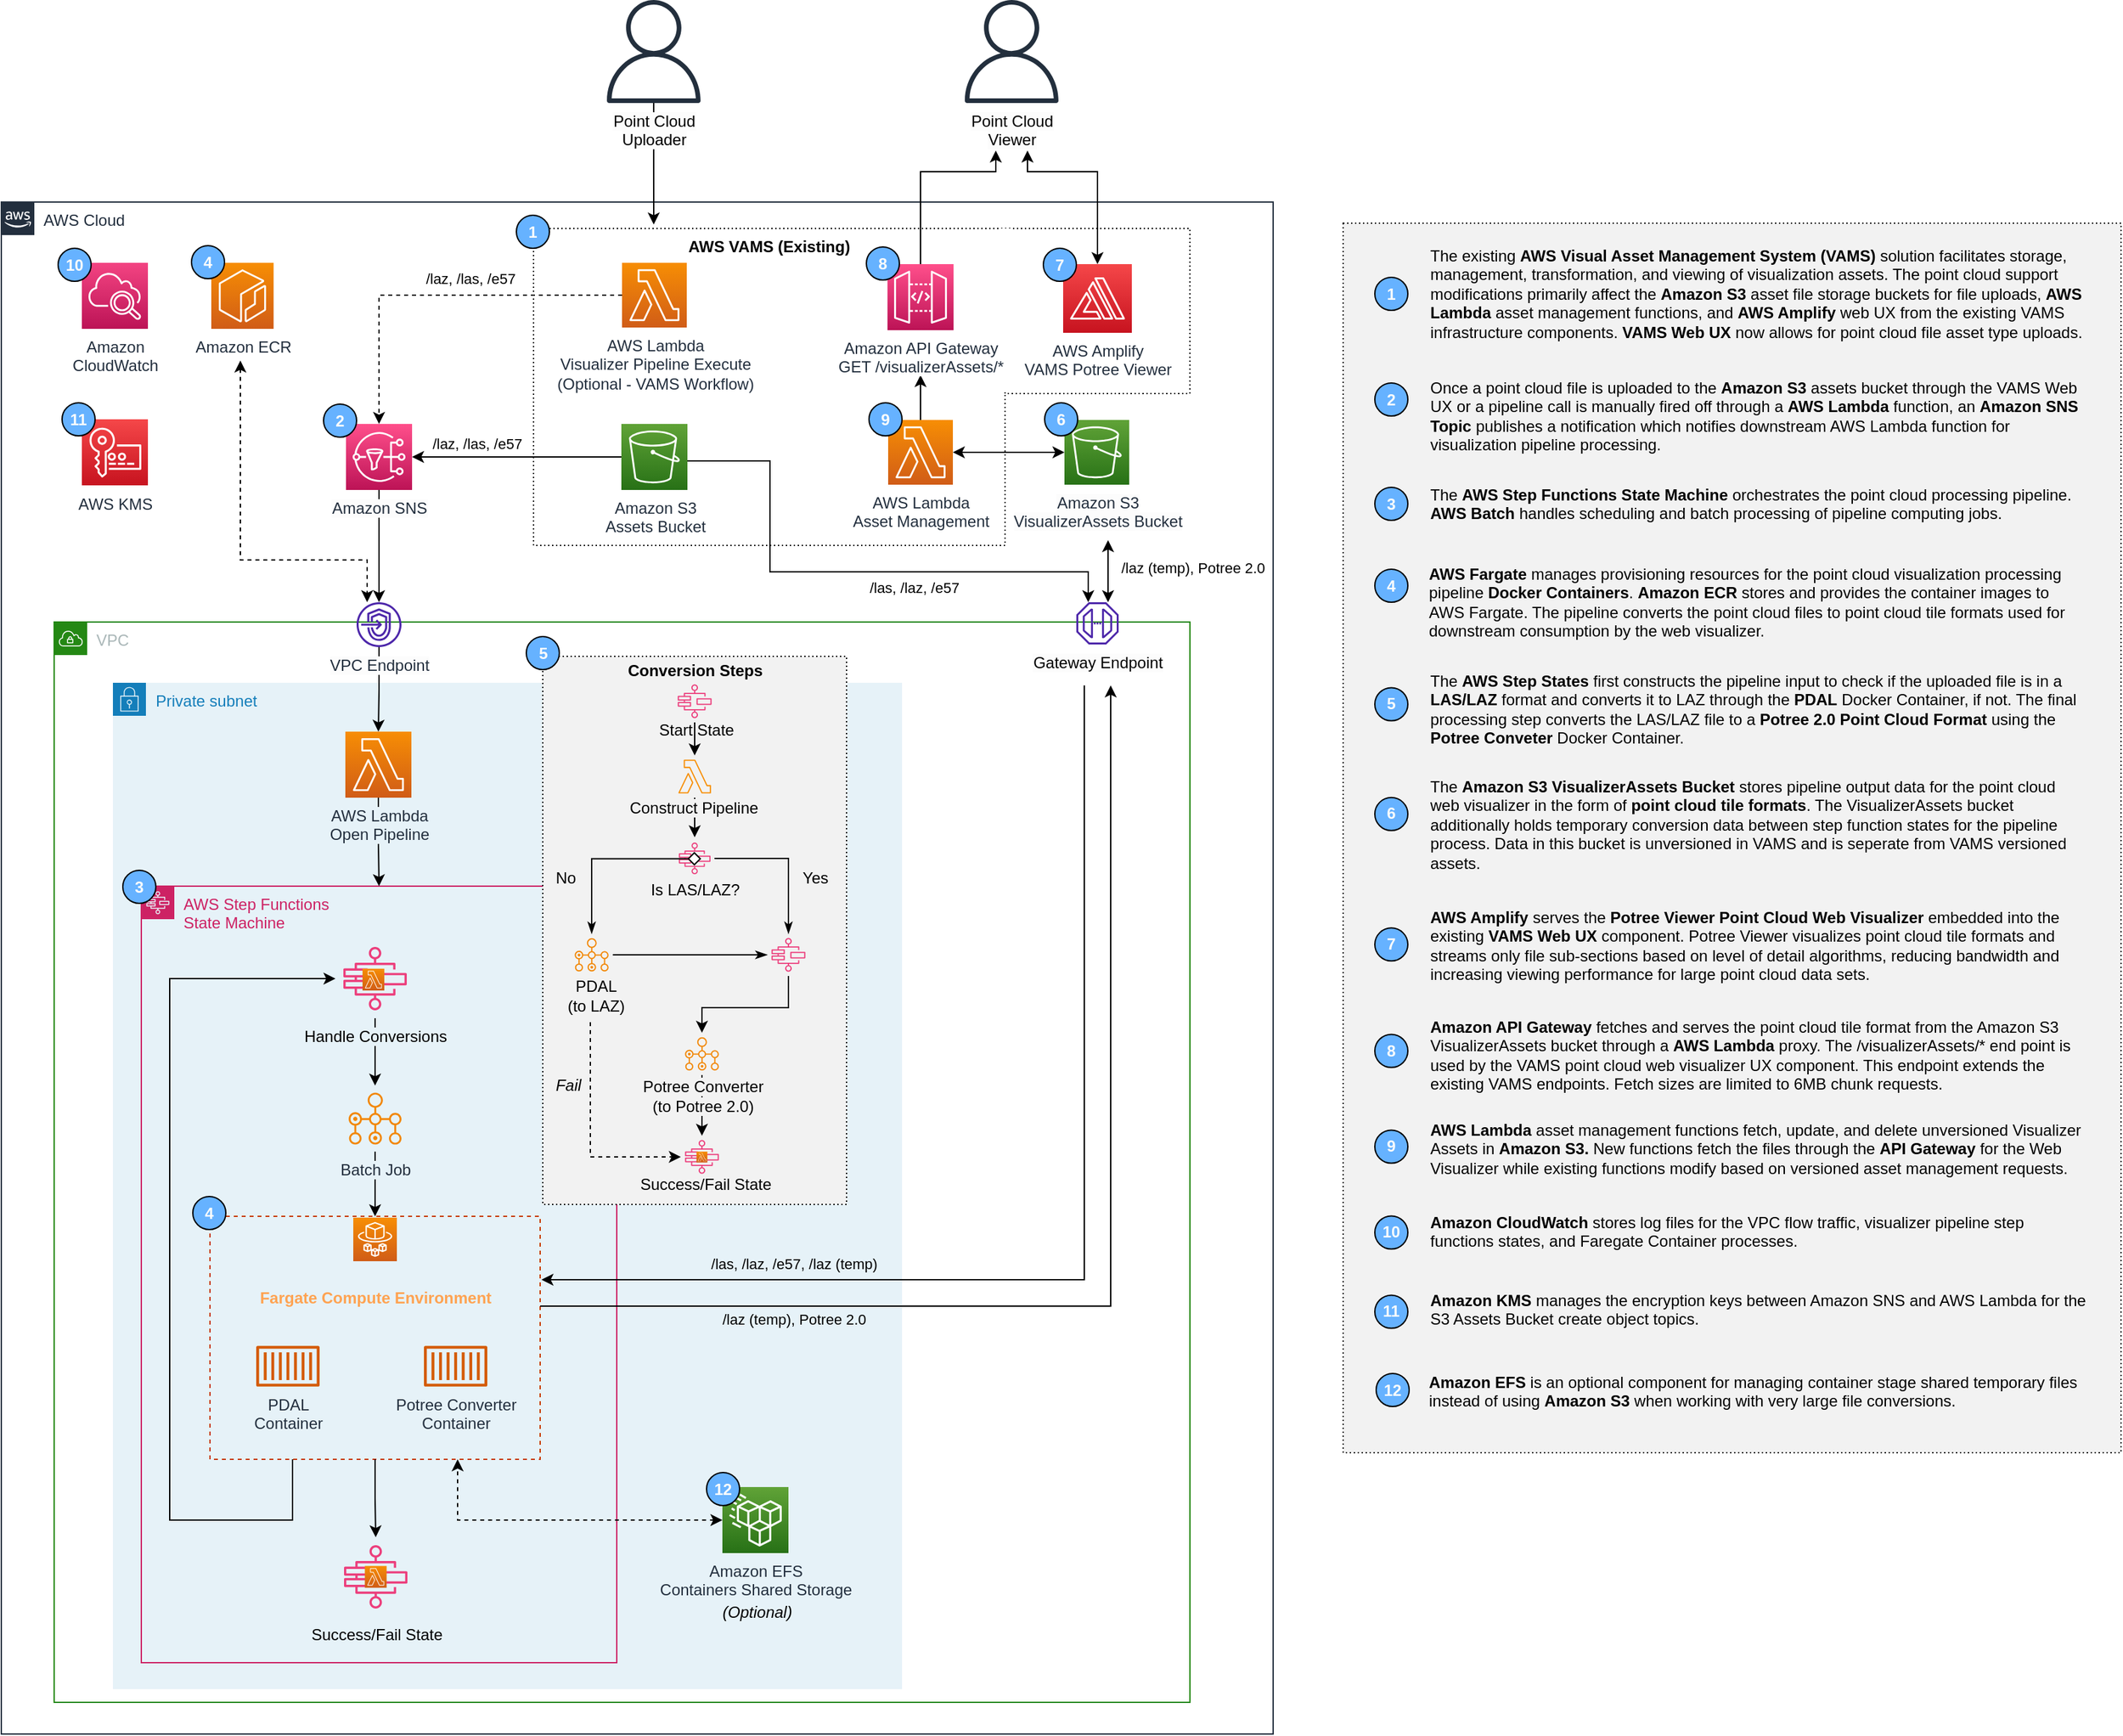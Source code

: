 <mxfile version="21.1.2" type="device">
  <diagram name="Page-1" id="asZA_H9dcr1Hdg0wqSvO">
    <mxGraphModel dx="517" dy="985" grid="0" gridSize="10" guides="1" tooltips="1" connect="1" arrows="1" fold="1" page="0" pageScale="1" pageWidth="850" pageHeight="1100" math="0" shadow="0">
      <root>
        <mxCell id="0" />
        <mxCell id="P3zlHuA92NW-nEsySU8p-326" value="Groups" style="locked=1;" parent="0" />
        <mxCell id="P3zlHuA92NW-nEsySU8p-206" value="Private subnet" style="points=[[0,0],[0.25,0],[0.5,0],[0.75,0],[1,0],[1,0.25],[1,0.5],[1,0.75],[1,1],[0.75,1],[0.5,1],[0.25,1],[0,1],[0,0.75],[0,0.5],[0,0.25]];outlineConnect=0;gradientColor=none;html=1;whiteSpace=wrap;fontSize=12;fontStyle=0;container=1;pointerEvents=0;collapsible=0;recursiveResize=0;shape=mxgraph.aws4.group;grIcon=mxgraph.aws4.group_security_group;grStroke=0;strokeColor=#147EBA;fillColor=#E6F2F8;verticalAlign=top;align=left;spacingLeft=30;fontColor=#147EBA;dashed=0;" parent="P3zlHuA92NW-nEsySU8p-326" vertex="1">
          <mxGeometry x="1344.5" y="647" width="597.5" height="762" as="geometry" />
        </mxCell>
        <mxCell id="P3zlHuA92NW-nEsySU8p-205" value="AWS Step Functions &lt;br&gt;State Machine" style="points=[[0,0],[0.25,0],[0.5,0],[0.75,0],[1,0],[1,0.25],[1,0.5],[1,0.75],[1,1],[0.75,1],[0.5,1],[0.25,1],[0,1],[0,0.75],[0,0.5],[0,0.25]];outlineConnect=0;gradientColor=none;html=1;whiteSpace=wrap;fontSize=12;fontStyle=0;container=0;pointerEvents=0;collapsible=0;recursiveResize=0;shape=mxgraph.aws4.group;grIcon=mxgraph.aws4.group_aws_step_functions_workflow;strokeColor=#CD2264;fillColor=none;verticalAlign=top;align=left;spacingLeft=30;fontColor=#CD2264;dashed=0;" parent="P3zlHuA92NW-nEsySU8p-326" vertex="1">
          <mxGeometry x="1366" y="801" width="360" height="588" as="geometry" />
        </mxCell>
        <mxCell id="P3zlHuA92NW-nEsySU8p-51" value="AWS Cloud" style="points=[[0,0],[0.25,0],[0.5,0],[0.75,0],[1,0],[1,0.25],[1,0.5],[1,0.75],[1,1],[0.75,1],[0.5,1],[0.25,1],[0,1],[0,0.75],[0,0.5],[0,0.25]];outlineConnect=0;gradientColor=none;html=1;whiteSpace=wrap;fontSize=12;fontStyle=0;container=0;pointerEvents=0;collapsible=0;recursiveResize=0;shape=mxgraph.aws4.group;grIcon=mxgraph.aws4.group_aws_cloud_alt;strokeColor=#232F3E;fillColor=none;verticalAlign=top;align=left;spacingLeft=30;fontColor=#232F3E;dashed=0;" parent="P3zlHuA92NW-nEsySU8p-326" vertex="1">
          <mxGeometry x="1260" y="283" width="963" height="1160" as="geometry" />
        </mxCell>
        <mxCell id="P3zlHuA92NW-nEsySU8p-172" value="VPC" style="points=[[0,0],[0.25,0],[0.5,0],[0.75,0],[1,0],[1,0.25],[1,0.5],[1,0.75],[1,1],[0.75,1],[0.5,1],[0.25,1],[0,1],[0,0.75],[0,0.5],[0,0.25]];outlineConnect=0;gradientColor=none;html=1;whiteSpace=wrap;fontSize=12;fontStyle=0;container=0;pointerEvents=0;collapsible=0;recursiveResize=0;shape=mxgraph.aws4.group;grIcon=mxgraph.aws4.group_vpc;strokeColor=#248814;fillColor=none;verticalAlign=top;align=left;spacingLeft=30;fontColor=#AAB7B8;dashed=0;" parent="P3zlHuA92NW-nEsySU8p-326" vertex="1">
          <mxGeometry x="1300" y="601" width="860" height="818" as="geometry" />
        </mxCell>
        <mxCell id="P3zlHuA92NW-nEsySU8p-188" value="&lt;font color=&quot;#000000&quot;&gt;&lt;b&gt;AWS VAMS (Existing)&lt;/b&gt;&lt;/font&gt;" style="fillColor=none;strokeColor=#000000;dashed=1;verticalAlign=top;fontStyle=0;fontColor=#147EBA;whiteSpace=wrap;html=1;dashPattern=1 2;" parent="P3zlHuA92NW-nEsySU8p-326" vertex="1">
          <mxGeometry x="1663" y="303" width="357" height="240" as="geometry" />
        </mxCell>
        <mxCell id="P3zlHuA92NW-nEsySU8p-235" value="" style="rounded=0;whiteSpace=wrap;html=1;fillColor=#f2f2f2;dashed=1;dashPattern=1 2;" parent="P3zlHuA92NW-nEsySU8p-326" vertex="1">
          <mxGeometry x="1670" y="627" width="230" height="415" as="geometry" />
        </mxCell>
        <mxCell id="P3zlHuA92NW-nEsySU8p-204" value="" style="group;dashed=1;dashPattern=1 2;" parent="P3zlHuA92NW-nEsySU8p-326" vertex="1" connectable="0">
          <mxGeometry x="1418" y="1051" width="250" height="184" as="geometry" />
        </mxCell>
        <mxCell id="P3zlHuA92NW-nEsySU8p-191" value="" style="rounded=0;whiteSpace=wrap;html=1;fillColor=none;fontColor=#000000;strokeColor=#C73500;dashed=1;" parent="P3zlHuA92NW-nEsySU8p-204" vertex="1">
          <mxGeometry width="250" height="184" as="geometry" />
        </mxCell>
        <mxCell id="P3zlHuA92NW-nEsySU8p-192" value="&lt;font color=&quot;#ffa352&quot;&gt;&lt;br&gt;&lt;b&gt;Fargate Compute Environment&lt;/b&gt;&lt;/font&gt;" style="sketch=0;points=[[0,0,0],[0.25,0,0],[0.5,0,0],[0.75,0,0],[1,0,0],[0,1,0],[0.25,1,0],[0.5,1,0],[0.75,1,0],[1,1,0],[0,0.25,0],[0,0.5,0],[0,0.75,0],[1,0.25,0],[1,0.5,0],[1,0.75,0]];outlineConnect=0;fontColor=#232F3E;gradientColor=#F78E04;gradientDirection=north;fillColor=#D05C17;strokeColor=#ffffff;dashed=0;verticalLabelPosition=bottom;verticalAlign=top;align=center;html=1;fontSize=12;fontStyle=0;aspect=fixed;shape=mxgraph.aws4.resourceIcon;resIcon=mxgraph.aws4.fargate;" parent="P3zlHuA92NW-nEsySU8p-204" vertex="1">
          <mxGeometry x="108.5" y="1" width="33" height="33" as="geometry" />
        </mxCell>
        <mxCell id="P3zlHuA92NW-nEsySU8p-260" value="PDAL&lt;br&gt;Container" style="sketch=0;outlineConnect=0;fontColor=#232F3E;gradientColor=none;fillColor=#D45B07;strokeColor=none;dashed=0;verticalLabelPosition=bottom;verticalAlign=top;align=center;html=1;fontSize=12;fontStyle=0;aspect=fixed;pointerEvents=1;shape=mxgraph.aws4.container_1;" parent="P3zlHuA92NW-nEsySU8p-204" vertex="1">
          <mxGeometry x="35" y="98" width="48" height="31" as="geometry" />
        </mxCell>
        <mxCell id="P3zlHuA92NW-nEsySU8p-261" value="Potree Converter&lt;br&gt;Container" style="sketch=0;outlineConnect=0;fontColor=#232F3E;gradientColor=none;fillColor=#D45B07;strokeColor=none;dashed=0;verticalLabelPosition=bottom;verticalAlign=top;align=center;html=1;fontSize=12;fontStyle=0;aspect=fixed;pointerEvents=1;shape=mxgraph.aws4.container_1;" parent="P3zlHuA92NW-nEsySU8p-204" vertex="1">
          <mxGeometry x="162" y="98" width="48" height="31" as="geometry" />
        </mxCell>
        <mxCell id="OqmzVIcWukRT3DHiStDt-23" value="&lt;i&gt;Fail&lt;/i&gt;" style="text;html=1;align=center;verticalAlign=middle;resizable=0;points=[];autosize=1;strokeColor=none;fillColor=none;" parent="P3zlHuA92NW-nEsySU8p-326" vertex="1">
          <mxGeometry x="1670" y="939" width="37" height="26" as="geometry" />
        </mxCell>
        <mxCell id="ZkvdCX0CWbvOf_RxFRPi-1" value="" style="fillColor=none;strokeColor=#000000;dashed=1;verticalAlign=top;fontStyle=0;fontColor=#147EBA;whiteSpace=wrap;html=1;dashPattern=1 2;" parent="P3zlHuA92NW-nEsySU8p-326" vertex="1">
          <mxGeometry x="2020" y="303" width="140" height="125" as="geometry" />
        </mxCell>
        <mxCell id="ZkvdCX0CWbvOf_RxFRPi-3" value="" style="rounded=0;whiteSpace=wrap;html=1;strokeColor=none;" parent="P3zlHuA92NW-nEsySU8p-326" vertex="1">
          <mxGeometry x="2016" y="303" width="9" height="124" as="geometry" />
        </mxCell>
        <mxCell id="ZkvdCX0CWbvOf_RxFRPi-14" value="" style="rounded=0;whiteSpace=wrap;html=1;fillColor=#f2f2f2;dashed=1;dashPattern=1 2;" parent="P3zlHuA92NW-nEsySU8p-326" vertex="1">
          <mxGeometry x="2276" y="299" width="589" height="931" as="geometry" />
        </mxCell>
        <mxCell id="1" value="Main" style="" parent="0" />
        <mxCell id="P3zlHuA92NW-nEsySU8p-74" value="/laz, /las, /e57" style="edgeStyle=orthogonalEdgeStyle;rounded=0;orthogonalLoop=1;jettySize=auto;html=1;exitX=0;exitY=0.5;exitDx=0;exitDy=0;exitPerimeter=0;entryX=1;entryY=0.5;entryDx=0;entryDy=0;entryPerimeter=0;" parent="1" source="P3zlHuA92NW-nEsySU8p-77" target="P3zlHuA92NW-nEsySU8p-142" edge="1">
          <mxGeometry x="0.382" y="-10" relative="1" as="geometry">
            <mxPoint as="offset" />
            <mxPoint x="1640" y="356" as="sourcePoint" />
            <mxPoint x="1590" y="371" as="targetPoint" />
            <Array as="points" />
          </mxGeometry>
        </mxCell>
        <mxCell id="P3zlHuA92NW-nEsySU8p-144" style="edgeStyle=orthogonalEdgeStyle;rounded=0;orthogonalLoop=1;jettySize=auto;html=1;" parent="1" source="P3zlHuA92NW-nEsySU8p-142" target="P3zlHuA92NW-nEsySU8p-174" edge="1">
          <mxGeometry relative="1" as="geometry">
            <mxPoint x="1547" y="574" as="targetPoint" />
            <Array as="points">
              <mxPoint x="1558" y="485" />
              <mxPoint x="1558" y="485" />
            </Array>
          </mxGeometry>
        </mxCell>
        <mxCell id="P3zlHuA92NW-nEsySU8p-157" value="" style="edgeStyle=orthogonalEdgeStyle;rounded=0;orthogonalLoop=1;jettySize=auto;html=1;entryX=0.5;entryY=0;entryDx=0;entryDy=0;entryPerimeter=0;startArrow=classic;startFill=1;endArrow=classic;endFill=1;" parent="1" target="P3zlHuA92NW-nEsySU8p-155" edge="1">
          <mxGeometry relative="1" as="geometry">
            <mxPoint x="2037" y="244" as="sourcePoint" />
            <Array as="points">
              <mxPoint x="2037" y="260" />
              <mxPoint x="2090" y="260" />
            </Array>
            <mxPoint x="2090" y="324" as="targetPoint" />
          </mxGeometry>
        </mxCell>
        <mxCell id="P3zlHuA92NW-nEsySU8p-214" style="edgeStyle=orthogonalEdgeStyle;rounded=0;orthogonalLoop=1;jettySize=auto;html=1;entryX=0.5;entryY=0;entryDx=0;entryDy=0;" parent="1" source="P3zlHuA92NW-nEsySU8p-212" target="P3zlHuA92NW-nEsySU8p-191" edge="1">
          <mxGeometry relative="1" as="geometry" />
        </mxCell>
        <mxCell id="P3zlHuA92NW-nEsySU8p-215" value="&lt;font color=&quot;#000000&quot;&gt;Success/Fail State&lt;/font&gt;" style="sketch=0;points=[[0,0,0],[0.25,0,0],[0.5,0,0],[0.75,0,0],[1,0,0],[0,1,0],[0.25,1,0],[0.5,1,0],[0.75,1,0],[1,1,0],[0,0.25,0],[0,0.5,0],[0,0.75,0],[1,0.25,0],[1,0.5,0],[1,0.75,0]];outlineConnect=0;fontColor=#232F3E;gradientColor=#FF4F8B;gradientDirection=north;fillColor=none;strokeColor=#ec3e7c;dashed=0;verticalLabelPosition=bottom;verticalAlign=top;align=center;html=1;fontSize=12;fontStyle=0;aspect=fixed;shape=mxgraph.aws4.resourceIcon;resIcon=mxgraph.aws4.step_functions;labelBackgroundColor=#e6f2f8;" parent="1" vertex="1">
          <mxGeometry x="1513.5" y="1294" width="60" height="60" as="geometry" />
        </mxCell>
        <mxCell id="P3zlHuA92NW-nEsySU8p-216" style="edgeStyle=orthogonalEdgeStyle;rounded=0;orthogonalLoop=1;jettySize=auto;html=1;entryX=0.5;entryY=0;entryDx=0;entryDy=0;entryPerimeter=0;" parent="1" source="P3zlHuA92NW-nEsySU8p-191" target="P3zlHuA92NW-nEsySU8p-215" edge="1">
          <mxGeometry relative="1" as="geometry" />
        </mxCell>
        <mxCell id="P3zlHuA92NW-nEsySU8p-221" style="edgeStyle=orthogonalEdgeStyle;rounded=0;orthogonalLoop=1;jettySize=auto;html=1;entryX=0.5;entryY=0;entryDx=0;entryDy=0;" parent="1" source="P3zlHuA92NW-nEsySU8p-220" target="P3zlHuA92NW-nEsySU8p-205" edge="1">
          <mxGeometry relative="1" as="geometry" />
        </mxCell>
        <mxCell id="P3zlHuA92NW-nEsySU8p-213" style="edgeStyle=orthogonalEdgeStyle;rounded=0;orthogonalLoop=1;jettySize=auto;html=1;entryX=0.5;entryY=0;entryDx=0;entryDy=0;entryPerimeter=0;" parent="1" source="P3zlHuA92NW-nEsySU8p-208" target="P3zlHuA92NW-nEsySU8p-212" edge="1">
          <mxGeometry relative="1" as="geometry" />
        </mxCell>
        <mxCell id="P3zlHuA92NW-nEsySU8p-222" style="edgeStyle=orthogonalEdgeStyle;rounded=0;orthogonalLoop=1;jettySize=auto;html=1;entryX=0;entryY=0.5;entryDx=0;entryDy=0;entryPerimeter=0;exitX=0.25;exitY=1;exitDx=0;exitDy=0;" parent="1" source="P3zlHuA92NW-nEsySU8p-191" target="P3zlHuA92NW-nEsySU8p-208" edge="1">
          <mxGeometry relative="1" as="geometry">
            <Array as="points">
              <mxPoint x="1480.5" y="1281" />
              <mxPoint x="1387.5" y="1281" />
              <mxPoint x="1387.5" y="871" />
            </Array>
          </mxGeometry>
        </mxCell>
        <mxCell id="P3zlHuA92NW-nEsySU8p-175" value="" style="edgeStyle=orthogonalEdgeStyle;rounded=0;orthogonalLoop=1;jettySize=auto;html=1;entryX=0.5;entryY=0;entryDx=0;entryDy=0;entryPerimeter=0;" parent="1" source="P3zlHuA92NW-nEsySU8p-174" target="P3zlHuA92NW-nEsySU8p-220" edge="1">
          <mxGeometry relative="1" as="geometry">
            <mxPoint x="1546" y="658" as="targetPoint" />
          </mxGeometry>
        </mxCell>
        <mxCell id="P3zlHuA92NW-nEsySU8p-224" style="edgeStyle=orthogonalEdgeStyle;rounded=0;orthogonalLoop=1;jettySize=auto;html=1;" parent="1" source="P3zlHuA92NW-nEsySU8p-191" edge="1">
          <mxGeometry relative="1" as="geometry">
            <mxPoint x="2100" y="649" as="targetPoint" />
            <Array as="points">
              <mxPoint x="2100" y="1119" />
            </Array>
          </mxGeometry>
        </mxCell>
        <mxCell id="P3zlHuA92NW-nEsySU8p-270" value="&lt;span style=&quot;&quot;&gt;/laz (temp), Potree 2.0&lt;/span&gt;" style="edgeLabel;html=1;align=center;verticalAlign=middle;resizable=0;points=[];labelBackgroundColor=none;" parent="P3zlHuA92NW-nEsySU8p-224" vertex="1" connectable="0">
          <mxGeometry x="-0.574" y="2" relative="1" as="geometry">
            <mxPoint y="12" as="offset" />
          </mxGeometry>
        </mxCell>
        <mxCell id="P3zlHuA92NW-nEsySU8p-225" style="edgeStyle=orthogonalEdgeStyle;rounded=0;orthogonalLoop=1;jettySize=auto;html=1;startArrow=classic;startFill=1;endArrow=none;endFill=0;" parent="1" edge="1">
          <mxGeometry relative="1" as="geometry">
            <mxPoint x="1669" y="1099" as="sourcePoint" />
            <mxPoint x="2080" y="649" as="targetPoint" />
            <Array as="points">
              <mxPoint x="1669" y="1099" />
              <mxPoint x="2080" y="1099" />
            </Array>
          </mxGeometry>
        </mxCell>
        <mxCell id="P3zlHuA92NW-nEsySU8p-271" value="&lt;span style=&quot;&quot;&gt;/las, /laz, /e57, /laz (temp)&lt;/span&gt;" style="edgeLabel;html=1;align=center;verticalAlign=middle;resizable=0;points=[];labelBackgroundColor=none;" parent="P3zlHuA92NW-nEsySU8p-225" vertex="1" connectable="0">
          <mxGeometry x="-0.5" y="1" relative="1" as="geometry">
            <mxPoint x="-25" y="-11" as="offset" />
          </mxGeometry>
        </mxCell>
        <mxCell id="P3zlHuA92NW-nEsySU8p-231" style="edgeStyle=orthogonalEdgeStyle;rounded=0;orthogonalLoop=1;jettySize=auto;html=1;entryX=0;entryY=0.5;entryDx=0;entryDy=0;entryPerimeter=0;startArrow=classic;startFill=1;endArrow=classic;endFill=1;" parent="1" source="P3zlHuA92NW-nEsySU8p-177" target="P3zlHuA92NW-nEsySU8p-55" edge="1">
          <mxGeometry relative="1" as="geometry" />
        </mxCell>
        <mxCell id="P3zlHuA92NW-nEsySU8p-232" style="edgeStyle=orthogonalEdgeStyle;rounded=0;orthogonalLoop=1;jettySize=auto;html=1;startArrow=none;startFill=0;exitX=0.5;exitY=0;exitDx=0;exitDy=0;exitPerimeter=0;endArrow=classic;endFill=1;" parent="1" source="ZkvdCX0CWbvOf_RxFRPi-2" edge="1">
          <mxGeometry relative="1" as="geometry">
            <mxPoint x="2013" y="244" as="targetPoint" />
            <Array as="points">
              <mxPoint x="1956" y="260" />
              <mxPoint x="2013" y="260" />
              <mxPoint x="2013" y="244" />
            </Array>
            <mxPoint x="1956" y="318" as="sourcePoint" />
          </mxGeometry>
        </mxCell>
        <mxCell id="P3zlHuA92NW-nEsySU8p-155" value="AWS Amplify&lt;br&gt;VAMS Potree Viewer" style="sketch=0;points=[[0,0,0],[0.25,0,0],[0.5,0,0],[0.75,0,0],[1,0,0],[0,1,0],[0.25,1,0],[0.5,1,0],[0.75,1,0],[1,1,0],[0,0.25,0],[0,0.5,0],[0,0.75,0],[1,0.25,0],[1,0.5,0],[1,0.75,0]];outlineConnect=0;fontColor=#232F3E;gradientColor=#F54749;gradientDirection=north;fillColor=#C7131F;strokeColor=#ffffff;dashed=0;verticalLabelPosition=bottom;verticalAlign=top;align=center;html=1;fontSize=12;fontStyle=0;aspect=fixed;shape=mxgraph.aws4.resourceIcon;resIcon=mxgraph.aws4.amplify;" parent="1" vertex="1">
          <mxGeometry x="2064" y="330" width="52" height="52" as="geometry" />
        </mxCell>
        <mxCell id="P3zlHuA92NW-nEsySU8p-334" style="edgeStyle=orthogonalEdgeStyle;rounded=0;orthogonalLoop=1;jettySize=auto;html=1;" parent="1" source="P3zlHuA92NW-nEsySU8p-316" edge="1">
          <mxGeometry relative="1" as="geometry">
            <mxPoint x="1754" y="300" as="targetPoint" />
          </mxGeometry>
        </mxCell>
        <mxCell id="P3zlHuA92NW-nEsySU8p-316" value="&lt;span style=&quot;background-color: rgb(252, 252, 252);&quot;&gt;&lt;span style=&quot;color: rgb(0, 0, 0);&quot;&gt;Point&amp;nbsp;&lt;/span&gt;&lt;span style=&quot;color: rgb(0, 0, 0);&quot;&gt;Cloud&lt;/span&gt;&lt;span style=&quot;color: rgb(0, 0, 0);&quot;&gt;&lt;br&gt;&lt;/span&gt;&lt;/span&gt;&lt;div style=&quot;border-color: var(--border-color); color: rgb(0, 0, 0);&quot;&gt;&lt;span style=&quot;border-color: var(--border-color); background-color: rgb(252, 252, 252);&quot;&gt;Uploader&lt;/span&gt;&lt;/div&gt;" style="sketch=0;outlineConnect=0;fontColor=#232F3E;gradientColor=none;fillColor=#232F3D;strokeColor=none;dashed=0;verticalLabelPosition=bottom;verticalAlign=top;align=center;html=1;fontSize=12;fontStyle=0;aspect=fixed;pointerEvents=1;shape=mxgraph.aws4.user;" parent="1" vertex="1">
          <mxGeometry x="1715" y="130" width="78" height="78" as="geometry" />
        </mxCell>
        <mxCell id="P3zlHuA92NW-nEsySU8p-317" value="&lt;span style=&quot;background-color: rgb(252, 252, 252);&quot;&gt;&lt;span style=&quot;color: rgb(0, 0, 0);&quot;&gt;Point&amp;nbsp;&lt;/span&gt;&lt;span style=&quot;color: rgb(0, 0, 0);&quot;&gt;Cloud&lt;/span&gt;&lt;span style=&quot;color: rgb(0, 0, 0);&quot;&gt;&lt;br&gt;&lt;/span&gt;&lt;/span&gt;&lt;div style=&quot;border-color: var(--border-color); color: rgb(0, 0, 0);&quot;&gt;&lt;span style=&quot;border-color: var(--border-color); background-color: rgb(252, 252, 252);&quot;&gt;Viewer&lt;/span&gt;&lt;/div&gt;" style="sketch=0;outlineConnect=0;fontColor=#232F3E;gradientColor=none;fillColor=#232F3D;strokeColor=none;dashed=0;verticalLabelPosition=bottom;verticalAlign=top;align=center;html=1;fontSize=12;fontStyle=0;aspect=fixed;pointerEvents=1;shape=mxgraph.aws4.user;" parent="1" vertex="1">
          <mxGeometry x="1986" y="130" width="78" height="78" as="geometry" />
        </mxCell>
        <mxCell id="P3zlHuA92NW-nEsySU8p-55" value="&lt;span style=&quot;background-color: rgb(252, 252, 252);&quot;&gt;Amazon S3&lt;br&gt;VisualizerAssets Bucket&lt;/span&gt;" style="sketch=0;points=[[0,0,0],[0.25,0,0],[0.5,0,0],[0.75,0,0],[1,0,0],[0,1,0],[0.25,1,0],[0.5,1,0],[0.75,1,0],[1,1,0],[0,0.25,0],[0,0.5,0],[0,0.75,0],[1,0.25,0],[1,0.5,0],[1,0.75,0]];outlineConnect=0;fontColor=#232F3E;gradientColor=#60A337;gradientDirection=north;fillColor=#277116;strokeColor=#ffffff;dashed=0;verticalLabelPosition=bottom;verticalAlign=top;align=center;html=1;fontSize=12;fontStyle=0;aspect=fixed;shape=mxgraph.aws4.resourceIcon;resIcon=mxgraph.aws4.s3;movable=1;resizable=1;rotatable=1;deletable=1;editable=1;locked=0;connectable=1;" parent="1" vertex="1">
          <mxGeometry x="2065" y="448" width="49" height="49" as="geometry" />
        </mxCell>
        <mxCell id="P3zlHuA92NW-nEsySU8p-220" value="&lt;span style=&quot;background-color: rgb(230, 242, 248);&quot;&gt;AWS Lambda&lt;br&gt;Open Pipeline&lt;/span&gt;" style="sketch=0;points=[[0,0,0],[0.25,0,0],[0.5,0,0],[0.75,0,0],[1,0,0],[0,1,0],[0.25,1,0],[0.5,1,0],[0.75,1,0],[1,1,0],[0,0.25,0],[0,0.5,0],[0,0.75,0],[1,0.25,0],[1,0.5,0],[1,0.75,0]];outlineConnect=0;fontColor=#232F3E;gradientColor=#F78E04;gradientDirection=north;fillColor=#D05C17;strokeColor=#ffffff;dashed=0;verticalLabelPosition=bottom;verticalAlign=top;align=center;html=1;fontSize=12;fontStyle=0;aspect=fixed;shape=mxgraph.aws4.resourceIcon;resIcon=mxgraph.aws4.lambda;" parent="1" vertex="1">
          <mxGeometry x="1520.5" y="684" width="50" height="50" as="geometry" />
        </mxCell>
        <mxCell id="P3zlHuA92NW-nEsySU8p-208" value="&lt;font style=&quot;background-color: rgb(230, 242, 248);&quot; color=&quot;#000000&quot;&gt;Handle Conversions&lt;/font&gt;" style="sketch=0;points=[[0,0,0],[0.25,0,0],[0.5,0,0],[0.75,0,0],[1,0,0],[0,1,0],[0.25,1,0],[0.5,1,0],[0.75,1,0],[1,1,0],[0,0.25,0],[0,0.5,0],[0,0.75,0],[1,0.25,0],[1,0.5,0],[1,0.75,0]];outlineConnect=0;fontColor=#232F3E;gradientColor=#FF4F8B;gradientDirection=north;fillColor=none;strokeColor=#ec3e7c;dashed=0;verticalLabelPosition=bottom;verticalAlign=top;align=center;html=1;fontSize=12;fontStyle=0;aspect=fixed;shape=mxgraph.aws4.resourceIcon;resIcon=mxgraph.aws4.step_functions;labelBackgroundColor=#e6f2f8;" parent="1" vertex="1">
          <mxGeometry x="1513" y="841" width="60" height="60" as="geometry" />
        </mxCell>
        <mxCell id="P3zlHuA92NW-nEsySU8p-212" value="&lt;span style=&quot;background-color: rgb(230, 242, 248);&quot;&gt;Batch Job&lt;/span&gt;" style="sketch=0;points=[[0,0,0],[0.25,0,0],[0.5,0,0],[0.75,0,0],[1,0,0],[0,1,0],[0.25,1,0],[0.5,1,0],[0.75,1,0],[1,1,0],[0,0.25,0],[0,0.5,0],[0,0.75,0],[1,0.25,0],[1,0.5,0],[1,0.75,0]];outlineConnect=0;fontColor=#232F3E;gradientColor=#F78E04;gradientDirection=north;fillColor=none;strokeColor=#f28706;dashed=0;verticalLabelPosition=bottom;verticalAlign=top;align=center;html=1;fontSize=12;fontStyle=0;aspect=fixed;shape=mxgraph.aws4.resourceIcon;resIcon=mxgraph.aws4.batch;container=0;" parent="1" vertex="1">
          <mxGeometry x="1518" y="952" width="50" height="50" as="geometry" />
        </mxCell>
        <mxCell id="P3zlHuA92NW-nEsySU8p-174" value="&lt;span style=&quot;background-color: rgb(252, 252, 252);&quot;&gt;VPC Endpoint&lt;/span&gt;" style="sketch=0;outlineConnect=0;fontColor=#232F3E;gradientColor=none;fillColor=#4D27AA;strokeColor=none;dashed=0;verticalLabelPosition=bottom;verticalAlign=top;align=center;html=1;fontSize=12;fontStyle=0;aspect=fixed;pointerEvents=1;shape=mxgraph.aws4.endpoints;" parent="1" vertex="1">
          <mxGeometry x="1529" y="586" width="34" height="34" as="geometry" />
        </mxCell>
        <mxCell id="P3zlHuA92NW-nEsySU8p-184" value="&lt;span style=&quot;background-color: rgb(252, 252, 252);&quot;&gt;Gateway Endpoint&lt;/span&gt;" style="sketch=0;outlineConnect=0;fillColor=#4d27aa;strokeColor=#9673a6;dashed=0;verticalLabelPosition=bottom;verticalAlign=top;align=center;html=1;fontSize=12;fontStyle=0;aspect=fixed;pointerEvents=1;shape=mxgraph.aws4.endpoint;gradientColor=none;fillStyle=solid;strokeWidth=1;" parent="1" vertex="1">
          <mxGeometry x="2074" y="586" width="32" height="32" as="geometry" />
        </mxCell>
        <mxCell id="P3zlHuA92NW-nEsySU8p-177" value="AWS Lambda&lt;br&gt;Asset Management" style="sketch=0;points=[[0,0,0],[0.25,0,0],[0.5,0,0],[0.75,0,0],[1,0,0],[0,1,0],[0.25,1,0],[0.5,1,0],[0.75,1,0],[1,1,0],[0,0.25,0],[0,0.5,0],[0,0.75,0],[1,0.25,0],[1,0.5,0],[1,0.75,0]];outlineConnect=0;fontColor=#232F3E;gradientColor=#F78E04;gradientDirection=north;fillColor=#D05C17;strokeColor=#ffffff;dashed=0;verticalLabelPosition=bottom;verticalAlign=top;align=center;html=1;fontSize=12;fontStyle=0;aspect=fixed;shape=mxgraph.aws4.resourceIcon;resIcon=mxgraph.aws4.lambda;" parent="1" vertex="1">
          <mxGeometry x="1931.5" y="448" width="49" height="49" as="geometry" />
        </mxCell>
        <mxCell id="P3zlHuA92NW-nEsySU8p-353" style="edgeStyle=orthogonalEdgeStyle;rounded=0;orthogonalLoop=1;jettySize=auto;html=1;" parent="1" source="P3zlHuA92NW-nEsySU8p-77" target="P3zlHuA92NW-nEsySU8p-184" edge="1">
          <mxGeometry relative="1" as="geometry">
            <Array as="points">
              <mxPoint x="1842" y="479" />
              <mxPoint x="1842" y="563" />
              <mxPoint x="2083" y="563" />
            </Array>
          </mxGeometry>
        </mxCell>
        <mxCell id="P3zlHuA92NW-nEsySU8p-355" value="/las, /laz, /e57" style="edgeLabel;html=1;align=center;verticalAlign=middle;resizable=0;points=[];" parent="P3zlHuA92NW-nEsySU8p-353" vertex="1" connectable="0">
          <mxGeometry x="0.295" y="1" relative="1" as="geometry">
            <mxPoint x="-11" y="13" as="offset" />
          </mxGeometry>
        </mxCell>
        <mxCell id="P3zlHuA92NW-nEsySU8p-77" value="Amazon S3&lt;br&gt;Assets Bucket" style="sketch=0;points=[[0,0,0],[0.25,0,0],[0.5,0,0],[0.75,0,0],[1,0,0],[0,1,0],[0.25,1,0],[0.5,1,0],[0.75,1,0],[1,1,0],[0,0.25,0],[0,0.5,0],[0,0.75,0],[1,0.25,0],[1,0.5,0],[1,0.75,0]];outlineConnect=0;fontColor=#232F3E;gradientColor=#60A337;gradientDirection=north;fillColor=#277116;strokeColor=#ffffff;dashed=0;verticalLabelPosition=bottom;verticalAlign=top;align=center;html=1;fontSize=12;fontStyle=0;aspect=fixed;shape=mxgraph.aws4.resourceIcon;resIcon=mxgraph.aws4.s3;" parent="1" vertex="1">
          <mxGeometry x="1729.5" y="451" width="50" height="50" as="geometry" />
        </mxCell>
        <mxCell id="P3zlHuA92NW-nEsySU8p-354" value="/laz (temp), Potree 2.0" style="edgeStyle=orthogonalEdgeStyle;rounded=0;orthogonalLoop=1;jettySize=auto;html=1;startArrow=classic;startFill=1;" parent="1" edge="1">
          <mxGeometry x="0.071" y="-64" relative="1" as="geometry">
            <mxPoint x="2098.0" y="586" as="sourcePoint" />
            <mxPoint x="2098" y="539" as="targetPoint" />
            <Array as="points">
              <mxPoint x="2098" y="556" />
              <mxPoint x="2098" y="556" />
            </Array>
            <mxPoint y="-1" as="offset" />
          </mxGeometry>
        </mxCell>
        <mxCell id="OqmzVIcWukRT3DHiStDt-3" style="edgeStyle=orthogonalEdgeStyle;rounded=0;orthogonalLoop=1;jettySize=auto;html=1;dashed=1;startArrow=classic;startFill=1;" parent="1" target="P3zlHuA92NW-nEsySU8p-174" edge="1">
          <mxGeometry relative="1" as="geometry">
            <mxPoint x="1441" y="403" as="sourcePoint" />
            <Array as="points">
              <mxPoint x="1441" y="554" />
              <mxPoint x="1537" y="554" />
            </Array>
          </mxGeometry>
        </mxCell>
        <mxCell id="OqmzVIcWukRT3DHiStDt-1" value="&lt;span style=&quot;background-color: rgb(255, 255, 255);&quot;&gt;Amazon ECR&lt;/span&gt;" style="sketch=0;points=[[0,0,0],[0.25,0,0],[0.5,0,0],[0.75,0,0],[1,0,0],[0,1,0],[0.25,1,0],[0.5,1,0],[0.75,1,0],[1,1,0],[0,0.25,0],[0,0.5,0],[0,0.75,0],[1,0.25,0],[1,0.5,0],[1,0.75,0]];outlineConnect=0;fontColor=#232F3E;gradientColor=#F78E04;gradientDirection=north;fillColor=#D05C17;strokeColor=#ffffff;dashed=0;verticalLabelPosition=bottom;verticalAlign=top;align=center;html=1;fontSize=12;fontStyle=0;shape=mxgraph.aws4.resourceIcon;resIcon=mxgraph.aws4.ecr;aspect=fixed;" parent="1" vertex="1">
          <mxGeometry x="1419" y="329" width="47.17" height="50" as="geometry" />
        </mxCell>
        <mxCell id="OqmzVIcWukRT3DHiStDt-2" value="&lt;span style=&quot;background-color: rgb(255, 255, 255);&quot;&gt;Amazon &lt;br&gt;CloudWatch&lt;/span&gt;" style="sketch=0;points=[[0,0,0],[0.25,0,0],[0.5,0,0],[0.75,0,0],[1,0,0],[0,1,0],[0.25,1,0],[0.5,1,0],[0.75,1,0],[1,1,0],[0,0.25,0],[0,0.5,0],[0,0.75,0],[1,0.25,0],[1,0.5,0],[1,0.75,0]];points=[[0,0,0],[0.25,0,0],[0.5,0,0],[0.75,0,0],[1,0,0],[0,1,0],[0.25,1,0],[0.5,1,0],[0.75,1,0],[1,1,0],[0,0.25,0],[0,0.5,0],[0,0.75,0],[1,0.25,0],[1,0.5,0],[1,0.75,0]];outlineConnect=0;fontColor=#232F3E;gradientColor=#F34482;gradientDirection=north;fillColor=#BC1356;strokeColor=#ffffff;dashed=0;verticalLabelPosition=bottom;verticalAlign=top;align=center;html=1;fontSize=12;fontStyle=0;aspect=fixed;shape=mxgraph.aws4.resourceIcon;resIcon=mxgraph.aws4.cloudwatch_2;" parent="1" vertex="1">
          <mxGeometry x="1321" y="329" width="50" height="50" as="geometry" />
        </mxCell>
        <mxCell id="OqmzVIcWukRT3DHiStDt-29" value="AWS KMS" style="sketch=0;points=[[0,0,0],[0.25,0,0],[0.5,0,0],[0.75,0,0],[1,0,0],[0,1,0],[0.25,1,0],[0.5,1,0],[0.75,1,0],[1,1,0],[0,0.25,0],[0,0.5,0],[0,0.75,0],[1,0.25,0],[1,0.5,0],[1,0.75,0]];outlineConnect=0;fontColor=#232F3E;gradientColor=#F54749;gradientDirection=north;fillColor=#C7131F;strokeColor=#ffffff;dashed=0;verticalLabelPosition=bottom;verticalAlign=top;align=center;html=1;fontSize=12;fontStyle=0;aspect=fixed;shape=mxgraph.aws4.resourceIcon;resIcon=mxgraph.aws4.key_management_service;" parent="1" vertex="1">
          <mxGeometry x="1321" y="447.5" width="50" height="50" as="geometry" />
        </mxCell>
        <mxCell id="ZkvdCX0CWbvOf_RxFRPi-4" style="edgeStyle=orthogonalEdgeStyle;rounded=0;orthogonalLoop=1;jettySize=auto;html=1;entryX=0.5;entryY=0;entryDx=0;entryDy=0;entryPerimeter=0;startArrow=classic;startFill=1;endArrow=none;endFill=0;" parent="1" target="P3zlHuA92NW-nEsySU8p-177" edge="1">
          <mxGeometry relative="1" as="geometry">
            <mxPoint x="1956" y="414" as="sourcePoint" />
          </mxGeometry>
        </mxCell>
        <mxCell id="ZkvdCX0CWbvOf_RxFRPi-2" value="&lt;span style=&quot;background-color: rgb(255, 255, 255);&quot;&gt;Amazon API Gateway&lt;br&gt;GET /visualizerAssets/*&lt;/span&gt;" style="sketch=0;points=[[0,0,0],[0.25,0,0],[0.5,0,0],[0.75,0,0],[1,0,0],[0,1,0],[0.25,1,0],[0.5,1,0],[0.75,1,0],[1,1,0],[0,0.25,0],[0,0.5,0],[0,0.75,0],[1,0.25,0],[1,0.5,0],[1,0.75,0]];outlineConnect=0;fontColor=#232F3E;gradientColor=#FF4F8B;gradientDirection=north;fillColor=#BC1356;strokeColor=#ffffff;dashed=0;verticalLabelPosition=bottom;verticalAlign=top;align=center;html=1;fontSize=12;fontStyle=0;shape=mxgraph.aws4.resourceIcon;resIcon=mxgraph.aws4.api_gateway;aspect=fixed;" parent="1" vertex="1">
          <mxGeometry x="1931" y="330" width="50" height="50" as="geometry" />
        </mxCell>
        <mxCell id="P3zlHuA92NW-nEsySU8p-142" value="&lt;span style=&quot;background-color: rgb(252, 252, 252);&quot;&gt;Amazon SNS&lt;/span&gt;" style="sketch=0;points=[[0,0,0],[0.25,0,0],[0.5,0,0],[0.75,0,0],[1,0,0],[0,1,0],[0.25,1,0],[0.5,1,0],[0.75,1,0],[1,1,0],[0,0.25,0],[0,0.5,0],[0,0.75,0],[1,0.25,0],[1,0.5,0],[1,0.75,0]];outlineConnect=0;fontColor=#232F3E;gradientColor=#FF4F8B;gradientDirection=north;fillColor=#BC1356;strokeColor=#ffffff;dashed=0;verticalLabelPosition=bottom;verticalAlign=top;align=center;html=1;fontSize=12;fontStyle=0;aspect=fixed;shape=mxgraph.aws4.resourceIcon;resIcon=mxgraph.aws4.sns;" parent="1" vertex="1">
          <mxGeometry x="1521" y="451" width="50" height="50" as="geometry" />
        </mxCell>
        <mxCell id="ZkvdCX0CWbvOf_RxFRPi-6" value="&lt;font color=&quot;#fcfcfc&quot;&gt;&lt;b&gt;10&lt;/b&gt;&lt;/font&gt;" style="ellipse;whiteSpace=wrap;html=1;aspect=fixed;fillColor=#66B2FF;" parent="1" vertex="1">
          <mxGeometry x="1303" y="318" width="25" height="25" as="geometry" />
        </mxCell>
        <mxCell id="ZkvdCX0CWbvOf_RxFRPi-7" value="&lt;font color=&quot;#fcfcfc&quot;&gt;&lt;b&gt;11&lt;/b&gt;&lt;/font&gt;" style="ellipse;whiteSpace=wrap;html=1;aspect=fixed;fillColor=#66B2FF;" parent="1" vertex="1">
          <mxGeometry x="1306" y="435" width="25" height="25" as="geometry" />
        </mxCell>
        <mxCell id="GOVtCaqf3uZ5J7UGGhO3-1" value="" style="sketch=0;points=[[0,0,0],[0.25,0,0],[0.5,0,0],[0.75,0,0],[1,0,0],[0,1,0],[0.25,1,0],[0.5,1,0],[0.75,1,0],[1,1,0],[0,0.25,0],[0,0.5,0],[0,0.75,0],[1,0.25,0],[1,0.5,0],[1,0.75,0]];outlineConnect=0;fontColor=#232F3E;gradientColor=#F78E04;gradientDirection=north;fillColor=#D05C17;strokeColor=#ffffff;dashed=0;verticalLabelPosition=bottom;verticalAlign=top;align=center;html=1;fontSize=12;fontStyle=0;aspect=fixed;shape=mxgraph.aws4.resourceIcon;resIcon=mxgraph.aws4.lambda;" parent="1" vertex="1">
          <mxGeometry x="1533.5" y="863.5" width="16.5" height="16.5" as="geometry" />
        </mxCell>
        <mxCell id="P3zlHuA92NW-nEsySU8p-239" value="" style="sketch=0;points=[[0,0,0],[0.25,0,0],[0.5,0,0],[0.75,0,0],[1,0,0],[0,1,0],[0.25,1,0],[0.5,1,0],[0.75,1,0],[1,1,0],[0,0.25,0],[0,0.5,0],[0,0.75,0],[1,0.25,0],[1,0.5,0],[1,0.75,0]];outlineConnect=0;fontColor=#232F3E;gradientColor=#FF4F8B;gradientDirection=north;fillColor=none;strokeColor=#ec3e7c;dashed=0;verticalLabelPosition=bottom;verticalAlign=top;align=center;html=1;fontSize=12;fontStyle=0;aspect=fixed;shape=mxgraph.aws4.resourceIcon;resIcon=mxgraph.aws4.step_functions;labelBackgroundColor=#e6f2f8;" parent="1" vertex="1">
          <mxGeometry x="1769" y="645" width="32" height="32" as="geometry" />
        </mxCell>
        <mxCell id="P3zlHuA92NW-nEsySU8p-240" value="" style="sketch=0;points=[[0,0,0],[0.25,0,0],[0.5,0,0],[0.75,0,0],[1,0,0],[0,1,0],[0.25,1,0],[0.5,1,0],[0.75,1,0],[1,1,0],[0,0.25,0],[0,0.5,0],[0,0.75,0],[1,0.25,0],[1,0.5,0],[1,0.75,0]];outlineConnect=0;fontColor=#232F3E;gradientColor=#F78E04;gradientDirection=north;fillColor=none;strokeColor=#f28706;dashed=0;verticalLabelPosition=bottom;verticalAlign=top;align=center;html=1;fontSize=12;fontStyle=0;aspect=fixed;shape=mxgraph.aws4.resourceIcon;resIcon=mxgraph.aws4.batch;container=0;" parent="1" vertex="1">
          <mxGeometry x="1691" y="837" width="32" height="32" as="geometry" />
        </mxCell>
        <mxCell id="P3zlHuA92NW-nEsySU8p-245" value="" style="group" parent="1" vertex="1" connectable="0">
          <mxGeometry x="1770" y="765" width="45" height="45" as="geometry" />
        </mxCell>
        <mxCell id="P3zlHuA92NW-nEsySU8p-244" value="" style="sketch=0;points=[[0,0,0],[0.25,0,0],[0.5,0,0],[0.75,0,0],[1,0,0],[0,1,0],[0.25,1,0],[0.5,1,0],[0.75,1,0],[1,1,0],[0,0.25,0],[0,0.5,0],[0,0.75,0],[1,0.25,0],[1,0.5,0],[1,0.75,0]];outlineConnect=0;fontColor=#232F3E;gradientColor=#FF4F8B;gradientDirection=north;fillColor=none;strokeColor=#ec3e7c;dashed=0;verticalLabelPosition=bottom;verticalAlign=top;align=center;html=1;fontSize=12;fontStyle=0;aspect=fixed;shape=mxgraph.aws4.resourceIcon;resIcon=mxgraph.aws4.step_functions;labelBackgroundColor=#e6f2f8;" parent="P3zlHuA92NW-nEsySU8p-245" vertex="1">
          <mxGeometry width="30" height="30" as="geometry" />
        </mxCell>
        <mxCell id="P3zlHuA92NW-nEsySU8p-237" value="" style="rhombus;" parent="P3zlHuA92NW-nEsySU8p-245" vertex="1">
          <mxGeometry x="10.25" y="10.75" width="9" height="9" as="geometry" />
        </mxCell>
        <mxCell id="P3zlHuA92NW-nEsySU8p-252" style="edgeStyle=orthogonalEdgeStyle;rounded=0;orthogonalLoop=1;jettySize=auto;html=1;entryX=0.5;entryY=0;entryDx=0;entryDy=0;entryPerimeter=0;" parent="1" source="P3zlHuA92NW-nEsySU8p-239" target="GOVtCaqf3uZ5J7UGGhO3-2" edge="1">
          <mxGeometry relative="1" as="geometry">
            <mxPoint x="1785" y="713" as="targetPoint" />
          </mxGeometry>
        </mxCell>
        <mxCell id="P3zlHuA92NW-nEsySU8p-246" value="" style="sketch=0;points=[[0,0,0],[0.25,0,0],[0.5,0,0],[0.75,0,0],[1,0,0],[0,1,0],[0.25,1,0],[0.5,1,0],[0.75,1,0],[1,1,0],[0,0.25,0],[0,0.5,0],[0,0.75,0],[1,0.25,0],[1,0.5,0],[1,0.75,0]];outlineConnect=0;fontColor=#232F3E;gradientColor=#FF4F8B;gradientDirection=north;fillColor=none;strokeColor=#ec3e7c;dashed=0;verticalLabelPosition=bottom;verticalAlign=top;align=center;html=1;fontSize=12;fontStyle=0;aspect=fixed;shape=mxgraph.aws4.resourceIcon;resIcon=mxgraph.aws4.step_functions;labelBackgroundColor=#e6f2f8;" parent="1" vertex="1">
          <mxGeometry x="1774.5" y="990" width="32" height="32" as="geometry" />
        </mxCell>
        <mxCell id="P3zlHuA92NW-nEsySU8p-247" style="edgeStyle=orthogonalEdgeStyle;rounded=0;orthogonalLoop=1;jettySize=auto;html=1;entryX=0.5;entryY=0;entryDx=0;entryDy=0;entryPerimeter=0;endArrow=classicThin;endFill=1;" parent="1" source="P3zlHuA92NW-nEsySU8p-237" target="P3zlHuA92NW-nEsySU8p-240" edge="1">
          <mxGeometry relative="1" as="geometry" />
        </mxCell>
        <mxCell id="P3zlHuA92NW-nEsySU8p-255" style="edgeStyle=orthogonalEdgeStyle;rounded=0;orthogonalLoop=1;jettySize=auto;html=1;entryX=0.5;entryY=0;entryDx=0;entryDy=0;entryPerimeter=0;" parent="1" source="P3zlHuA92NW-nEsySU8p-248" target="P3zlHuA92NW-nEsySU8p-246" edge="1">
          <mxGeometry relative="1" as="geometry" />
        </mxCell>
        <mxCell id="P3zlHuA92NW-nEsySU8p-248" value="" style="sketch=0;points=[[0,0,0],[0.25,0,0],[0.5,0,0],[0.75,0,0],[1,0,0],[0,1,0],[0.25,1,0],[0.5,1,0],[0.75,1,0],[1,1,0],[0,0.25,0],[0,0.5,0],[0,0.75,0],[1,0.25,0],[1,0.5,0],[1,0.75,0]];outlineConnect=0;fontColor=#232F3E;gradientColor=#F78E04;gradientDirection=north;fillColor=none;strokeColor=#f28706;dashed=0;verticalLabelPosition=bottom;verticalAlign=top;align=center;html=1;fontSize=12;fontStyle=0;aspect=fixed;shape=mxgraph.aws4.resourceIcon;resIcon=mxgraph.aws4.batch;container=0;" parent="1" vertex="1">
          <mxGeometry x="1774.5" y="912" width="32" height="32" as="geometry" />
        </mxCell>
        <mxCell id="P3zlHuA92NW-nEsySU8p-257" style="edgeStyle=orthogonalEdgeStyle;rounded=0;orthogonalLoop=1;jettySize=auto;html=1;entryX=0.5;entryY=0;entryDx=0;entryDy=0;entryPerimeter=0;" parent="1" source="P3zlHuA92NW-nEsySU8p-249" target="P3zlHuA92NW-nEsySU8p-248" edge="1">
          <mxGeometry relative="1" as="geometry">
            <Array as="points">
              <mxPoint x="1856" y="893" />
              <mxPoint x="1791" y="893" />
            </Array>
          </mxGeometry>
        </mxCell>
        <mxCell id="P3zlHuA92NW-nEsySU8p-249" value="" style="sketch=0;points=[[0,0,0],[0.25,0,0],[0.5,0,0],[0.75,0,0],[1,0,0],[0,1,0],[0.25,1,0],[0.5,1,0],[0.75,1,0],[1,1,0],[0,0.25,0],[0,0.5,0],[0,0.75,0],[1,0.25,0],[1,0.5,0],[1,0.75,0]];outlineConnect=0;fontColor=#232F3E;gradientColor=#FF4F8B;gradientDirection=north;fillColor=none;strokeColor=#ec3e7c;dashed=0;verticalLabelPosition=bottom;verticalAlign=top;align=center;html=1;fontSize=12;fontStyle=0;aspect=fixed;shape=mxgraph.aws4.resourceIcon;resIcon=mxgraph.aws4.step_functions;labelBackgroundColor=#e6f2f8;" parent="1" vertex="1">
          <mxGeometry x="1840" y="837" width="32" height="32" as="geometry" />
        </mxCell>
        <mxCell id="P3zlHuA92NW-nEsySU8p-251" style="edgeStyle=orthogonalEdgeStyle;rounded=0;orthogonalLoop=1;jettySize=auto;html=1;entryX=0;entryY=0.5;entryDx=0;entryDy=0;entryPerimeter=0;endArrow=classicThin;endFill=1;" parent="1" source="P3zlHuA92NW-nEsySU8p-240" target="P3zlHuA92NW-nEsySU8p-249" edge="1">
          <mxGeometry relative="1" as="geometry" />
        </mxCell>
        <mxCell id="P3zlHuA92NW-nEsySU8p-250" value="" style="edgeStyle=orthogonalEdgeStyle;rounded=0;orthogonalLoop=1;jettySize=auto;html=1;entryX=0.5;entryY=0;entryDx=0;entryDy=0;entryPerimeter=0;endArrow=classicThin;endFill=1;" parent="1" source="P3zlHuA92NW-nEsySU8p-244" target="P3zlHuA92NW-nEsySU8p-249" edge="1">
          <mxGeometry x="0.255" y="18" relative="1" as="geometry">
            <mxPoint as="offset" />
          </mxGeometry>
        </mxCell>
        <mxCell id="P3zlHuA92NW-nEsySU8p-262" value="&lt;b&gt;Conversion Steps&lt;/b&gt;" style="text;html=1;align=center;verticalAlign=middle;resizable=0;points=[];autosize=1;strokeColor=none;fillColor=none;" parent="1" vertex="1">
          <mxGeometry x="1720" y="623" width="130" height="30" as="geometry" />
        </mxCell>
        <mxCell id="P3zlHuA92NW-nEsySU8p-263" value="Is LAS/LAZ?" style="text;html=1;align=center;verticalAlign=middle;resizable=0;points=[];autosize=1;strokeColor=none;fillColor=none;" parent="1" vertex="1">
          <mxGeometry x="1740" y="789" width="90" height="30" as="geometry" />
        </mxCell>
        <mxCell id="P3zlHuA92NW-nEsySU8p-264" value="No" style="text;html=1;align=center;verticalAlign=middle;resizable=0;points=[];autosize=1;strokeColor=none;fillColor=none;" parent="1" vertex="1">
          <mxGeometry x="1667" y="780" width="40" height="30" as="geometry" />
        </mxCell>
        <mxCell id="P3zlHuA92NW-nEsySU8p-265" value="Yes" style="text;html=1;align=center;verticalAlign=middle;resizable=0;points=[];autosize=1;strokeColor=none;fillColor=none;" parent="1" vertex="1">
          <mxGeometry x="1856" y="780" width="40" height="30" as="geometry" />
        </mxCell>
        <mxCell id="OqmzVIcWukRT3DHiStDt-19" style="edgeStyle=orthogonalEdgeStyle;rounded=0;orthogonalLoop=1;jettySize=auto;html=1;dashed=1;" parent="1" source="P3zlHuA92NW-nEsySU8p-266" target="P3zlHuA92NW-nEsySU8p-246" edge="1">
          <mxGeometry relative="1" as="geometry">
            <Array as="points">
              <mxPoint x="1706" y="1006" />
            </Array>
          </mxGeometry>
        </mxCell>
        <mxCell id="P3zlHuA92NW-nEsySU8p-266" value="PDAL &lt;br&gt;(to LAZ)" style="text;html=1;align=center;verticalAlign=middle;resizable=0;points=[];autosize=1;strokeColor=none;fillColor=none;" parent="1" vertex="1">
          <mxGeometry x="1679" y="863" width="61" height="41" as="geometry" />
        </mxCell>
        <mxCell id="P3zlHuA92NW-nEsySU8p-267" value="&lt;span style=&quot;background-color: rgb(242, 242, 242);&quot;&gt;Potree Converter&lt;br&gt;(to Potree 2.0)&lt;/span&gt;" style="text;html=1;align=center;verticalAlign=middle;resizable=0;points=[];autosize=1;strokeColor=none;fillColor=none;glass=0;" parent="1" vertex="1">
          <mxGeometry x="1735.5" y="940" width="110" height="40" as="geometry" />
        </mxCell>
        <mxCell id="P3zlHuA92NW-nEsySU8p-268" value="Start State" style="text;html=1;align=center;verticalAlign=middle;resizable=0;points=[];autosize=1;strokeColor=none;fillColor=none;" parent="1" vertex="1">
          <mxGeometry x="1748" y="670" width="75" height="26" as="geometry" />
        </mxCell>
        <mxCell id="P3zlHuA92NW-nEsySU8p-269" value="Success/Fail State" style="text;html=1;align=center;verticalAlign=middle;resizable=0;points=[];autosize=1;strokeColor=none;fillColor=none;" parent="1" vertex="1">
          <mxGeometry x="1734.5" y="1014" width="117" height="26" as="geometry" />
        </mxCell>
        <mxCell id="GOVtCaqf3uZ5J7UGGhO3-3" value="" style="edgeStyle=orthogonalEdgeStyle;rounded=0;orthogonalLoop=1;jettySize=auto;html=1;" parent="1" source="GOVtCaqf3uZ5J7UGGhO3-2" edge="1">
          <mxGeometry relative="1" as="geometry">
            <mxPoint x="1785" y="764" as="targetPoint" />
          </mxGeometry>
        </mxCell>
        <mxCell id="GOVtCaqf3uZ5J7UGGhO3-2" value="" style="sketch=0;points=[[0,0,0],[0.25,0,0],[0.5,0,0],[0.75,0,0],[1,0,0],[0,1,0],[0.25,1,0],[0.5,1,0],[0.75,1,0],[1,1,0],[0,0.25,0],[0,0.5,0],[0,0.75,0],[1,0.25,0],[1,0.5,0],[1,0.75,0]];outlineConnect=0;fontColor=#232F3E;gradientColor=none;gradientDirection=north;fillColor=none;strokeColor=#F78E04;dashed=0;verticalLabelPosition=bottom;verticalAlign=top;align=center;html=1;fontSize=12;fontStyle=0;aspect=fixed;shape=mxgraph.aws4.resourceIcon;resIcon=mxgraph.aws4.lambda;" parent="1" vertex="1">
          <mxGeometry x="1769" y="702" width="32" height="32" as="geometry" />
        </mxCell>
        <mxCell id="GOVtCaqf3uZ5J7UGGhO3-7" style="edgeStyle=orthogonalEdgeStyle;rounded=0;orthogonalLoop=1;jettySize=auto;html=1;entryX=0.75;entryY=1;entryDx=0;entryDy=0;startArrow=classic;startFill=1;dashed=1;" parent="1" source="GOVtCaqf3uZ5J7UGGhO3-5" target="P3zlHuA92NW-nEsySU8p-191" edge="1">
          <mxGeometry relative="1" as="geometry" />
        </mxCell>
        <mxCell id="GOVtCaqf3uZ5J7UGGhO3-5" value="Amazon EFS&lt;br&gt;Containers Shared Storage" style="sketch=0;points=[[0,0,0],[0.25,0,0],[0.5,0,0],[0.75,0,0],[1,0,0],[0,1,0],[0.25,1,0],[0.5,1,0],[0.75,1,0],[1,1,0],[0,0.25,0],[0,0.5,0],[0,0.75,0],[1,0.25,0],[1,0.5,0],[1,0.75,0]];outlineConnect=0;fontColor=#232F3E;gradientColor=#60A337;gradientDirection=north;fillColor=#277116;strokeColor=#ffffff;dashed=0;verticalLabelPosition=bottom;verticalAlign=top;align=center;html=1;fontSize=12;fontStyle=0;aspect=fixed;shape=mxgraph.aws4.resourceIcon;resIcon=mxgraph.aws4.efs_standard;" parent="1" vertex="1">
          <mxGeometry x="1806" y="1256" width="50" height="50" as="geometry" />
        </mxCell>
        <mxCell id="GOVtCaqf3uZ5J7UGGhO3-10" value="&lt;i&gt;(Optional)&lt;/i&gt;" style="text;html=1;align=center;verticalAlign=middle;resizable=0;points=[];autosize=1;strokeColor=none;fillColor=none;" parent="1" vertex="1">
          <mxGeometry x="1796" y="1338" width="71" height="26" as="geometry" />
        </mxCell>
        <mxCell id="QVt0yQZn6L6gyPZ4tEMD-2" style="edgeStyle=orthogonalEdgeStyle;rounded=0;orthogonalLoop=1;jettySize=auto;html=1;entryX=0.5;entryY=0;entryDx=0;entryDy=0;entryPerimeter=0;dashed=1;" edge="1" parent="1" source="QVt0yQZn6L6gyPZ4tEMD-1" target="P3zlHuA92NW-nEsySU8p-142">
          <mxGeometry relative="1" as="geometry" />
        </mxCell>
        <mxCell id="QVt0yQZn6L6gyPZ4tEMD-3" value="/laz, /las, /e57" style="edgeLabel;html=1;align=center;verticalAlign=middle;resizable=0;points=[];" vertex="1" connectable="0" parent="QVt0yQZn6L6gyPZ4tEMD-2">
          <mxGeometry x="-0.062" y="-1" relative="1" as="geometry">
            <mxPoint x="17" y="-12" as="offset" />
          </mxGeometry>
        </mxCell>
        <mxCell id="QVt0yQZn6L6gyPZ4tEMD-1" value="AWS Lambda&lt;br&gt;Visualizer Pipeline Execute&lt;br&gt;(Optional - VAMS Workflow)" style="sketch=0;points=[[0,0,0],[0.25,0,0],[0.5,0,0],[0.75,0,0],[1,0,0],[0,1,0],[0.25,1,0],[0.5,1,0],[0.75,1,0],[1,1,0],[0,0.25,0],[0,0.5,0],[0,0.75,0],[1,0.25,0],[1,0.5,0],[1,0.75,0]];outlineConnect=0;fontColor=#232F3E;gradientColor=#F78E04;gradientDirection=north;fillColor=#D05C17;strokeColor=#ffffff;dashed=0;verticalLabelPosition=bottom;verticalAlign=top;align=center;html=1;fontSize=12;fontStyle=0;aspect=fixed;shape=mxgraph.aws4.resourceIcon;resIcon=mxgraph.aws4.lambda;" vertex="1" parent="1">
          <mxGeometry x="1730" y="329" width="49" height="49" as="geometry" />
        </mxCell>
        <mxCell id="QVt0yQZn6L6gyPZ4tEMD-4" value="" style="sketch=0;points=[[0,0,0],[0.25,0,0],[0.5,0,0],[0.75,0,0],[1,0,0],[0,1,0],[0.25,1,0],[0.5,1,0],[0.75,1,0],[1,1,0],[0,0.25,0],[0,0.5,0],[0,0.75,0],[1,0.25,0],[1,0.5,0],[1,0.75,0]];outlineConnect=0;fontColor=#232F3E;gradientColor=#F78E04;gradientDirection=north;fillColor=#D05C17;strokeColor=#ffffff;dashed=0;verticalLabelPosition=bottom;verticalAlign=top;align=center;html=1;fontSize=12;fontStyle=0;aspect=fixed;shape=mxgraph.aws4.resourceIcon;resIcon=mxgraph.aws4.lambda;" vertex="1" parent="1">
          <mxGeometry x="1535.25" y="1315.75" width="16.5" height="16.5" as="geometry" />
        </mxCell>
        <mxCell id="QVt0yQZn6L6gyPZ4tEMD-5" value="" style="sketch=0;points=[[0,0,0],[0.25,0,0],[0.5,0,0],[0.75,0,0],[1,0,0],[0,1,0],[0.25,1,0],[0.5,1,0],[0.75,1,0],[1,1,0],[0,0.25,0],[0,0.5,0],[0,0.75,0],[1,0.25,0],[1,0.5,0],[1,0.75,0]];outlineConnect=0;fontColor=#232F3E;gradientColor=#F78E04;gradientDirection=north;fillColor=#D05C17;strokeColor=#ffffff;dashed=0;verticalLabelPosition=bottom;verticalAlign=top;align=center;html=1;fontSize=12;fontStyle=0;aspect=fixed;shape=mxgraph.aws4.resourceIcon;resIcon=mxgraph.aws4.lambda;" vertex="1" parent="1">
          <mxGeometry x="1786.37" y="1002" width="8.25" height="8.25" as="geometry" />
        </mxCell>
        <object label="Workflow" id="P3zlHuA92NW-nEsySU8p-318">
          <mxCell style="locked=1;" parent="0" />
        </object>
        <mxCell id="P3zlHuA92NW-nEsySU8p-324" value="&lt;font color=&quot;#fcfcfc&quot;&gt;&lt;b&gt;5&lt;/b&gt;&lt;/font&gt;" style="ellipse;whiteSpace=wrap;html=1;aspect=fixed;fillColor=#66B2FF;" parent="P3zlHuA92NW-nEsySU8p-318" vertex="1">
          <mxGeometry x="1657.5" y="612" width="25" height="25" as="geometry" />
        </mxCell>
        <mxCell id="P3zlHuA92NW-nEsySU8p-300" value="&lt;font color=&quot;#fcfcfc&quot;&gt;&lt;b&gt;3&lt;/b&gt;&lt;/font&gt;" style="ellipse;whiteSpace=wrap;html=1;aspect=fixed;fillColor=#66B2FF;" parent="P3zlHuA92NW-nEsySU8p-318" vertex="1">
          <mxGeometry x="1352" y="789" width="25" height="25" as="geometry" />
        </mxCell>
        <mxCell id="P3zlHuA92NW-nEsySU8p-295" value="&lt;font color=&quot;#fcfcfc&quot;&gt;&lt;b&gt;4&lt;/b&gt;&lt;/font&gt;" style="ellipse;whiteSpace=wrap;html=1;aspect=fixed;fillColor=#66B2FF;" parent="P3zlHuA92NW-nEsySU8p-318" vertex="1">
          <mxGeometry x="1405" y="1036" width="25" height="25" as="geometry" />
        </mxCell>
        <mxCell id="P3zlHuA92NW-nEsySU8p-283" value="&lt;font color=&quot;#fcfcfc&quot;&gt;&lt;b&gt;6&lt;/b&gt;&lt;/font&gt;" style="ellipse;whiteSpace=wrap;html=1;aspect=fixed;fillColor=#66B2FF;" parent="P3zlHuA92NW-nEsySU8p-318" vertex="1">
          <mxGeometry x="2050" y="435" width="25" height="25" as="geometry" />
        </mxCell>
        <mxCell id="P3zlHuA92NW-nEsySU8p-319" value="&lt;font color=&quot;#fcfcfc&quot;&gt;&lt;b&gt;7&lt;/b&gt;&lt;/font&gt;" style="ellipse;whiteSpace=wrap;html=1;aspect=fixed;fillColor=#66B2FF;" parent="P3zlHuA92NW-nEsySU8p-318" vertex="1">
          <mxGeometry x="2049" y="318" width="25" height="25" as="geometry" />
        </mxCell>
        <mxCell id="P3zlHuA92NW-nEsySU8p-285" value="&lt;font color=&quot;#fcfcfc&quot;&gt;&lt;b&gt;8&lt;/b&gt;&lt;/font&gt;" style="ellipse;whiteSpace=wrap;html=1;aspect=fixed;fillColor=#66B2FF;" parent="P3zlHuA92NW-nEsySU8p-318" vertex="1">
          <mxGeometry x="1915" y="317" width="25" height="25" as="geometry" />
        </mxCell>
        <mxCell id="P3zlHuA92NW-nEsySU8p-292" value="&lt;font color=&quot;#fcfcfc&quot;&gt;&lt;b&gt;1&lt;/b&gt;&lt;/font&gt;" style="ellipse;whiteSpace=wrap;html=1;aspect=fixed;fillColor=#66B2FF;" parent="P3zlHuA92NW-nEsySU8p-318" vertex="1">
          <mxGeometry x="1650" y="293" width="25" height="25" as="geometry" />
        </mxCell>
        <mxCell id="P3zlHuA92NW-nEsySU8p-322" value="&lt;font color=&quot;#fcfcfc&quot;&gt;&lt;b&gt;9&lt;/b&gt;&lt;/font&gt;" style="ellipse;whiteSpace=wrap;html=1;aspect=fixed;fillColor=#66B2FF;" parent="P3zlHuA92NW-nEsySU8p-318" vertex="1">
          <mxGeometry x="1917" y="435" width="25" height="25" as="geometry" />
        </mxCell>
        <mxCell id="P3zlHuA92NW-nEsySU8p-332" value="&lt;span style=&quot;color: rgb(0, 0, 0); font-family: Helvetica; font-size: 12px; font-style: normal; font-variant-ligatures: normal; font-variant-caps: normal; font-weight: 400; letter-spacing: normal; orphans: 2; text-align: left; text-indent: 0px; text-transform: none; widows: 2; word-spacing: 0px; -webkit-text-stroke-width: 0px; text-decoration-thickness: initial; text-decoration-style: initial; text-decoration-color: initial; float: none; display: inline !important;&quot;&gt;The existing&amp;nbsp;&lt;/span&gt;&lt;b style=&quot;border-color: var(--border-color); color: rgb(0, 0, 0); font-family: Helvetica; font-size: 12px; font-style: normal; font-variant-ligatures: normal; font-variant-caps: normal; letter-spacing: normal; orphans: 2; text-align: left; text-indent: 0px; text-transform: none; widows: 2; word-spacing: 0px; -webkit-text-stroke-width: 0px; text-decoration-thickness: initial; text-decoration-style: initial; text-decoration-color: initial;&quot;&gt;AWS Visual Asset Management System (VAMS) &lt;/b&gt;&lt;span style=&quot;border-color: var(--border-color); color: rgb(0, 0, 0); font-family: Helvetica; font-size: 12px; font-style: normal; font-variant-ligatures: normal; font-variant-caps: normal; letter-spacing: normal; orphans: 2; text-align: left; text-indent: 0px; text-transform: none; widows: 2; word-spacing: 0px; -webkit-text-stroke-width: 0px; text-decoration-thickness: initial; text-decoration-style: initial; text-decoration-color: initial;&quot;&gt;solution&lt;/span&gt;&lt;span style=&quot;color: rgb(0, 0, 0); font-family: Helvetica; font-size: 12px; font-style: normal; font-variant-ligatures: normal; font-variant-caps: normal; font-weight: 400; letter-spacing: normal; orphans: 2; text-align: left; text-indent: 0px; text-transform: none; widows: 2; word-spacing: 0px; -webkit-text-stroke-width: 0px; text-decoration-thickness: initial; text-decoration-style: initial; text-decoration-color: initial; float: none; display: inline !important;&quot;&gt;&lt;span&gt;&amp;nbsp;&lt;/span&gt;facilitates storage, management, transformation, and viewing of visualization assets. &lt;/span&gt;&lt;span style=&quot;color: rgb(0, 0, 0); font-family: Helvetica; font-size: 12px; font-style: normal; font-variant-ligatures: normal; font-variant-caps: normal; letter-spacing: normal; orphans: 2; text-align: left; text-indent: 0px; text-transform: none; widows: 2; word-spacing: 0px; -webkit-text-stroke-width: 0px; text-decoration-thickness: initial; text-decoration-style: initial; text-decoration-color: initial; float: none; display: inline !important;&quot;&gt;The point cloud support modifications primarily affect the &lt;b&gt;Amazon S3&lt;/b&gt; asset file storage buckets for file uploads, &lt;b&gt;AWS Lambda&lt;/b&gt; asset management functions, and &lt;b&gt;AWS Amplify&lt;/b&gt; web UX from the existing VAMS infrastructure components.&lt;b&gt;&amp;nbsp;&lt;/b&gt;&lt;/span&gt;&lt;b&gt;VAMS Web UX&lt;/b&gt; now allows for point cloud file asset type uploads.&amp;nbsp;" style="text;whiteSpace=wrap;html=1;" parent="P3zlHuA92NW-nEsySU8p-318" vertex="1">
          <mxGeometry x="2340" y="310" width="500" height="80" as="geometry" />
        </mxCell>
        <mxCell id="P3zlHuA92NW-nEsySU8p-333" value="Once a point cloud file is uploaded to the &lt;b&gt;Amazon S3&lt;/b&gt; assets bucket through the VAMS Web UX or a pipeline call is manually fired off through a &lt;b&gt;AWS Lambda&lt;/b&gt; function, an &lt;b&gt;Amazon SNS Topic&lt;/b&gt; publishes a notification which notifies downstream AWS Lambda function for visualization pipeline processing." style="text;whiteSpace=wrap;html=1;" parent="P3zlHuA92NW-nEsySU8p-318" vertex="1">
          <mxGeometry x="2340" y="410" width="500" height="50" as="geometry" />
        </mxCell>
        <mxCell id="P3zlHuA92NW-nEsySU8p-276" value="&lt;font color=&quot;#fcfcfc&quot;&gt;&lt;b&gt;1&lt;/b&gt;&lt;/font&gt;" style="ellipse;whiteSpace=wrap;html=1;aspect=fixed;fillColor=#66B2FF;" parent="P3zlHuA92NW-nEsySU8p-318" vertex="1">
          <mxGeometry x="2300" y="340" width="25" height="25" as="geometry" />
        </mxCell>
        <mxCell id="P3zlHuA92NW-nEsySU8p-277" value="&lt;font color=&quot;#fcfcfc&quot;&gt;&lt;b&gt;2&lt;/b&gt;&lt;/font&gt;" style="ellipse;whiteSpace=wrap;html=1;aspect=fixed;fillColor=#66B2FF;" parent="P3zlHuA92NW-nEsySU8p-318" vertex="1">
          <mxGeometry x="2300" y="420" width="25" height="25" as="geometry" />
        </mxCell>
        <mxCell id="P3zlHuA92NW-nEsySU8p-280" value="&lt;font color=&quot;#fcfcfc&quot;&gt;&lt;b&gt;3&lt;/b&gt;&lt;/font&gt;" style="ellipse;whiteSpace=wrap;html=1;aspect=fixed;fillColor=#66B2FF;" parent="P3zlHuA92NW-nEsySU8p-318" vertex="1">
          <mxGeometry x="2300" y="499" width="25" height="25" as="geometry" />
        </mxCell>
        <mxCell id="P3zlHuA92NW-nEsySU8p-281" value="&lt;font color=&quot;#fcfcfc&quot;&gt;&lt;b&gt;4&lt;/b&gt;&lt;/font&gt;" style="ellipse;whiteSpace=wrap;html=1;aspect=fixed;fillColor=#66B2FF;" parent="P3zlHuA92NW-nEsySU8p-318" vertex="1">
          <mxGeometry x="2300" y="561" width="25" height="25" as="geometry" />
        </mxCell>
        <mxCell id="P3zlHuA92NW-nEsySU8p-282" value="&lt;font color=&quot;#fcfcfc&quot;&gt;&lt;b&gt;5&lt;/b&gt;&lt;/font&gt;" style="ellipse;whiteSpace=wrap;html=1;aspect=fixed;fillColor=#66B2FF;" parent="P3zlHuA92NW-nEsySU8p-318" vertex="1">
          <mxGeometry x="2300" y="650.75" width="25" height="25" as="geometry" />
        </mxCell>
        <mxCell id="P3zlHuA92NW-nEsySU8p-284" value="&lt;font color=&quot;#fcfcfc&quot;&gt;&lt;b&gt;7&lt;/b&gt;&lt;/font&gt;" style="ellipse;whiteSpace=wrap;html=1;aspect=fixed;fillColor=#66B2FF;" parent="P3zlHuA92NW-nEsySU8p-318" vertex="1">
          <mxGeometry x="2300" y="832.63" width="25" height="25" as="geometry" />
        </mxCell>
        <mxCell id="P3zlHuA92NW-nEsySU8p-289" value="&lt;font color=&quot;#fcfcfc&quot;&gt;&lt;b&gt;9&lt;/b&gt;&lt;/font&gt;" style="ellipse;whiteSpace=wrap;html=1;aspect=fixed;fillColor=#66B2FF;" parent="P3zlHuA92NW-nEsySU8p-318" vertex="1">
          <mxGeometry x="2300" y="985.75" width="25" height="25" as="geometry" />
        </mxCell>
        <mxCell id="P3zlHuA92NW-nEsySU8p-290" value="&lt;font color=&quot;#fcfcfc&quot;&gt;&lt;b&gt;8&lt;/b&gt;&lt;/font&gt;" style="ellipse;whiteSpace=wrap;html=1;aspect=fixed;fillColor=#66B2FF;" parent="P3zlHuA92NW-nEsySU8p-318" vertex="1">
          <mxGeometry x="2300" y="913.25" width="25" height="25" as="geometry" />
        </mxCell>
        <mxCell id="P3zlHuA92NW-nEsySU8p-291" value="&lt;font color=&quot;#fcfcfc&quot;&gt;&lt;b&gt;6&lt;/b&gt;&lt;/font&gt;" style="ellipse;whiteSpace=wrap;html=1;aspect=fixed;fillColor=#66B2FF;" parent="P3zlHuA92NW-nEsySU8p-318" vertex="1">
          <mxGeometry x="2300" y="733.88" width="25" height="25" as="geometry" />
        </mxCell>
        <mxCell id="P3zlHuA92NW-nEsySU8p-341" value="&lt;span style=&quot;color: rgb(0, 0, 0); font-family: Helvetica; font-size: 12px; font-style: normal; font-variant-ligatures: normal; font-variant-caps: normal; font-weight: 400; letter-spacing: normal; orphans: 2; text-align: left; text-indent: 0px; text-transform: none; widows: 2; word-spacing: 0px; -webkit-text-stroke-width: 0px; text-decoration-thickness: initial; text-decoration-style: initial; text-decoration-color: initial; float: none; display: inline !important;&quot;&gt;The&amp;nbsp;&lt;/span&gt;&lt;b style=&quot;border-color: var(--border-color); color: rgb(0, 0, 0); font-family: Helvetica; font-size: 12px; font-style: normal; font-variant-ligatures: normal; font-variant-caps: normal; letter-spacing: normal; orphans: 2; text-align: left; text-indent: 0px; text-transform: none; widows: 2; word-spacing: 0px; -webkit-text-stroke-width: 0px; text-decoration-thickness: initial; text-decoration-style: initial; text-decoration-color: initial;&quot;&gt;AWS Step Functions State Machine&lt;/b&gt;&lt;span style=&quot;color: rgb(0, 0, 0); font-family: Helvetica; font-size: 12px; font-style: normal; font-variant-ligatures: normal; font-variant-caps: normal; font-weight: 400; letter-spacing: normal; orphans: 2; text-align: left; text-indent: 0px; text-transform: none; widows: 2; word-spacing: 0px; -webkit-text-stroke-width: 0px; text-decoration-thickness: initial; text-decoration-style: initial; text-decoration-color: initial; float: none; display: inline !important;&quot;&gt;&lt;span&gt;&amp;nbsp;&lt;/span&gt;orchestrates the point cloud processing pipeline. &lt;/span&gt;&lt;b style=&quot;border-color: var(--border-color); color: rgb(0, 0, 0); font-family: Helvetica; font-size: 12px; font-style: normal; font-variant-ligatures: normal; font-variant-caps: normal; letter-spacing: normal; orphans: 2; text-align: left; text-indent: 0px; text-transform: none; widows: 2; word-spacing: 0px; -webkit-text-stroke-width: 0px; text-decoration-thickness: initial; text-decoration-style: initial; text-decoration-color: initial;&quot;&gt;AWS Batch&lt;/b&gt;&lt;span style=&quot;color: rgb(0, 0, 0); font-family: Helvetica; font-size: 12px; font-style: normal; font-variant-ligatures: normal; font-variant-caps: normal; font-weight: 400; letter-spacing: normal; orphans: 2; text-align: left; text-indent: 0px; text-transform: none; widows: 2; word-spacing: 0px; -webkit-text-stroke-width: 0px; text-decoration-thickness: initial; text-decoration-style: initial; text-decoration-color: initial; float: none; display: inline !important;&quot;&gt;&amp;nbsp;handles scheduling and batch processing of pipeline computing jobs.&amp;nbsp;&lt;/span&gt;" style="text;whiteSpace=wrap;html=1;" parent="P3zlHuA92NW-nEsySU8p-318" vertex="1">
          <mxGeometry x="2340" y="491" width="500" height="38" as="geometry" />
        </mxCell>
        <mxCell id="P3zlHuA92NW-nEsySU8p-331" value="&lt;b&gt;AWS Fargate&lt;/b&gt; manages provisioning resources for the point cloud visualization processing pipeline &lt;b&gt;Docker Containers&lt;/b&gt;. &lt;b&gt;Amazon ECR&lt;/b&gt; stores and provides the container images to AWS Fargate. The pipeline converts the point cloud files to point cloud tile formats used for downstream consumption by the web visualizer.&amp;nbsp;" style="text;whiteSpace=wrap;html=1;" parent="P3zlHuA92NW-nEsySU8p-318" vertex="1">
          <mxGeometry x="2339" y="551" width="501" height="65" as="geometry" />
        </mxCell>
        <mxCell id="P3zlHuA92NW-nEsySU8p-343" value="The &lt;b&gt;AWS Step States&lt;/b&gt; first constructs the pipeline input to check if the uploaded file is in a &lt;b&gt;LAS/LAZ&lt;/b&gt; format and converts it to LAZ through the &lt;b&gt;PDAL&lt;/b&gt; Docker Container, if not. The final processing step converts the LAS/LAZ file to a &lt;b&gt;Potree 2.0 Point Cloud Format&lt;/b&gt; using the &lt;b&gt;Potree Conveter&lt;/b&gt; Docker Container.&amp;nbsp;&amp;nbsp;" style="text;whiteSpace=wrap;html=1;" parent="P3zlHuA92NW-nEsySU8p-318" vertex="1">
          <mxGeometry x="2340" y="632" width="500" height="62.5" as="geometry" />
        </mxCell>
        <mxCell id="P3zlHuA92NW-nEsySU8p-344" value="The &lt;b&gt;Amazon S3 VisualizerAssets Bucket&lt;/b&gt; stores pipeline output data for the point cloud web visualizer in the form of &lt;b&gt;point cloud tile formats&lt;/b&gt;. The VisualizerAssets bucket additionally holds temporary conversion data between step function states for the pipeline process. Data in this bucket is unversioned in VAMS and is seperate from VAMS versioned assets." style="text;whiteSpace=wrap;html=1;" parent="P3zlHuA92NW-nEsySU8p-318" vertex="1">
          <mxGeometry x="2340" y="712" width="500" height="78.75" as="geometry" />
        </mxCell>
        <mxCell id="P3zlHuA92NW-nEsySU8p-345" value="&lt;b&gt;AWS Amplify&lt;/b&gt; serves the &lt;b&gt;Potree Viewer Point Cloud Web Visualizer&lt;/b&gt; embedded into the existing &lt;b&gt;VAMS Web UX&lt;/b&gt; component. Potree Viewer visualizes point cloud tile formats and streams only file sub-sections based on level of detail algorithms, reducing bandwidth and increasing viewing performance for large point cloud data sets.&amp;nbsp;" style="text;whiteSpace=wrap;html=1;" parent="P3zlHuA92NW-nEsySU8p-318" vertex="1">
          <mxGeometry x="2340" y="810.75" width="500" height="80" as="geometry" />
        </mxCell>
        <mxCell id="P3zlHuA92NW-nEsySU8p-348" value="&lt;b&gt;Amazon API Gateway&amp;nbsp;&lt;/b&gt;fetches and serves the point cloud tile format from the Amazon S3 VisualizerAssets bucket through a &lt;b&gt;AWS Lambda&lt;/b&gt; proxy. The /visualizerAssets/* end point is used by the VAMS point cloud web visualizer UX component. This endpoint extends the existing VAMS endpoints. Fetch sizes are limited to 6MB chunk requests.&amp;nbsp;" style="text;whiteSpace=wrap;html=1;" parent="P3zlHuA92NW-nEsySU8p-318" vertex="1">
          <mxGeometry x="2340" y="893.75" width="506" height="64.25" as="geometry" />
        </mxCell>
        <mxCell id="P3zlHuA92NW-nEsySU8p-350" value="&lt;b&gt;AWS Lambda&lt;/b&gt; asset management functions fetch, update, and delete unversioned Visualizer Assets in &lt;b&gt;Amazon S3. &lt;/b&gt;New functions fetch the files through the &lt;b&gt;API Gateway &lt;/b&gt;for the Web Visualizer while existing functions modify based on versioned asset management requests." style="text;whiteSpace=wrap;html=1;" parent="P3zlHuA92NW-nEsySU8p-318" vertex="1">
          <mxGeometry x="2340" y="972" width="500" height="54" as="geometry" />
        </mxCell>
        <mxCell id="OqmzVIcWukRT3DHiStDt-14" value="&lt;font color=&quot;#fcfcfc&quot;&gt;&lt;b&gt;4&lt;/b&gt;&lt;/font&gt;" style="ellipse;whiteSpace=wrap;html=1;aspect=fixed;fillColor=#66B2FF;" parent="P3zlHuA92NW-nEsySU8p-318" vertex="1">
          <mxGeometry x="1404" y="316" width="25" height="25" as="geometry" />
        </mxCell>
        <mxCell id="P3zlHuA92NW-nEsySU8p-293" value="&lt;font color=&quot;#fcfcfc&quot;&gt;&lt;b&gt;2&lt;/b&gt;&lt;/font&gt;" style="ellipse;whiteSpace=wrap;html=1;aspect=fixed;fillColor=#66B2FF;" parent="P3zlHuA92NW-nEsySU8p-318" vertex="1">
          <mxGeometry x="1504" y="436" width="25" height="25" as="geometry" />
        </mxCell>
        <mxCell id="ZkvdCX0CWbvOf_RxFRPi-10" value="&lt;b&gt;Amazon KMS&lt;/b&gt; manages the encryption keys between Amazon SNS and AWS Lambda for the S3 Assets Bucket create object topics.&amp;nbsp;" style="text;whiteSpace=wrap;html=1;" parent="P3zlHuA92NW-nEsySU8p-318" vertex="1">
          <mxGeometry x="2340" y="1101" width="500" height="41" as="geometry" />
        </mxCell>
        <mxCell id="ZkvdCX0CWbvOf_RxFRPi-11" value="&lt;font color=&quot;#fcfcfc&quot;&gt;&lt;b&gt;11&lt;/b&gt;&lt;/font&gt;" style="ellipse;whiteSpace=wrap;html=1;aspect=fixed;fillColor=#66B2FF;" parent="P3zlHuA92NW-nEsySU8p-318" vertex="1">
          <mxGeometry x="2300" y="1110.75" width="25" height="25" as="geometry" />
        </mxCell>
        <mxCell id="ZkvdCX0CWbvOf_RxFRPi-12" value="&lt;font color=&quot;#fcfcfc&quot;&gt;&lt;b&gt;10&lt;/b&gt;&lt;/font&gt;" style="ellipse;whiteSpace=wrap;html=1;aspect=fixed;fillColor=#66B2FF;" parent="P3zlHuA92NW-nEsySU8p-318" vertex="1">
          <mxGeometry x="2300" y="1050.75" width="25" height="25" as="geometry" />
        </mxCell>
        <mxCell id="ZkvdCX0CWbvOf_RxFRPi-13" value="&lt;b&gt;Amazon CloudWatch&lt;/b&gt; stores log files for the VPC flow traffic, visualizer pipeline step functions states, and Faregate Container processes." style="text;whiteSpace=wrap;html=1;" parent="P3zlHuA92NW-nEsySU8p-318" vertex="1">
          <mxGeometry x="2340" y="1042" width="500" height="48.75" as="geometry" />
        </mxCell>
        <mxCell id="GOVtCaqf3uZ5J7UGGhO3-4" value="&lt;span style=&quot;background-color: rgb(242, 242, 242);&quot;&gt;Construct Pipeline&lt;/span&gt;" style="text;html=1;align=center;verticalAlign=middle;resizable=0;points=[];autosize=1;strokeColor=none;fillColor=none;" parent="P3zlHuA92NW-nEsySU8p-318" vertex="1">
          <mxGeometry x="1726" y="728.88" width="115" height="26" as="geometry" />
        </mxCell>
        <mxCell id="GOVtCaqf3uZ5J7UGGhO3-11" value="&lt;font color=&quot;#fcfcfc&quot;&gt;&lt;b&gt;12&lt;/b&gt;&lt;/font&gt;" style="ellipse;whiteSpace=wrap;html=1;aspect=fixed;fillColor=#66B2FF;" parent="P3zlHuA92NW-nEsySU8p-318" vertex="1">
          <mxGeometry x="1794" y="1245" width="25" height="25" as="geometry" />
        </mxCell>
        <mxCell id="GOVtCaqf3uZ5J7UGGhO3-13" value="&lt;b&gt;Amazon EFS&lt;/b&gt; is an optional component for managing container stage shared temporary files instead of using&amp;nbsp;&lt;b&gt;Amazon S3 &lt;/b&gt;when working with very large file conversions." style="text;whiteSpace=wrap;html=1;" parent="P3zlHuA92NW-nEsySU8p-318" vertex="1">
          <mxGeometry x="2339" y="1162.75" width="500" height="39.5" as="geometry" />
        </mxCell>
        <mxCell id="GOVtCaqf3uZ5J7UGGhO3-12" value="&lt;font color=&quot;#fcfcfc&quot;&gt;&lt;b&gt;12&lt;/b&gt;&lt;/font&gt;" style="ellipse;whiteSpace=wrap;html=1;aspect=fixed;fillColor=#66B2FF;" parent="P3zlHuA92NW-nEsySU8p-318" vertex="1">
          <mxGeometry x="2301" y="1170" width="25" height="25" as="geometry" />
        </mxCell>
      </root>
    </mxGraphModel>
  </diagram>
</mxfile>
